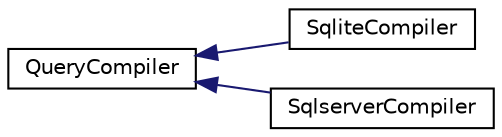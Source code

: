 digraph "Graphical Class Hierarchy"
{
  edge [fontname="Helvetica",fontsize="10",labelfontname="Helvetica",labelfontsize="10"];
  node [fontname="Helvetica",fontsize="10",shape=record];
  rankdir="LR";
  Node1 [label="QueryCompiler",height=0.2,width=0.4,color="black", fillcolor="white", style="filled",URL="$class_cake_1_1_database_1_1_query_compiler.html"];
  Node1 -> Node2 [dir="back",color="midnightblue",fontsize="10",style="solid",fontname="Helvetica"];
  Node2 [label="SqliteCompiler",height=0.2,width=0.4,color="black", fillcolor="white", style="filled",URL="$class_cake_1_1_database_1_1_sqlite_compiler.html"];
  Node1 -> Node3 [dir="back",color="midnightblue",fontsize="10",style="solid",fontname="Helvetica"];
  Node3 [label="SqlserverCompiler",height=0.2,width=0.4,color="black", fillcolor="white", style="filled",URL="$class_cake_1_1_database_1_1_sqlserver_compiler.html"];
}

